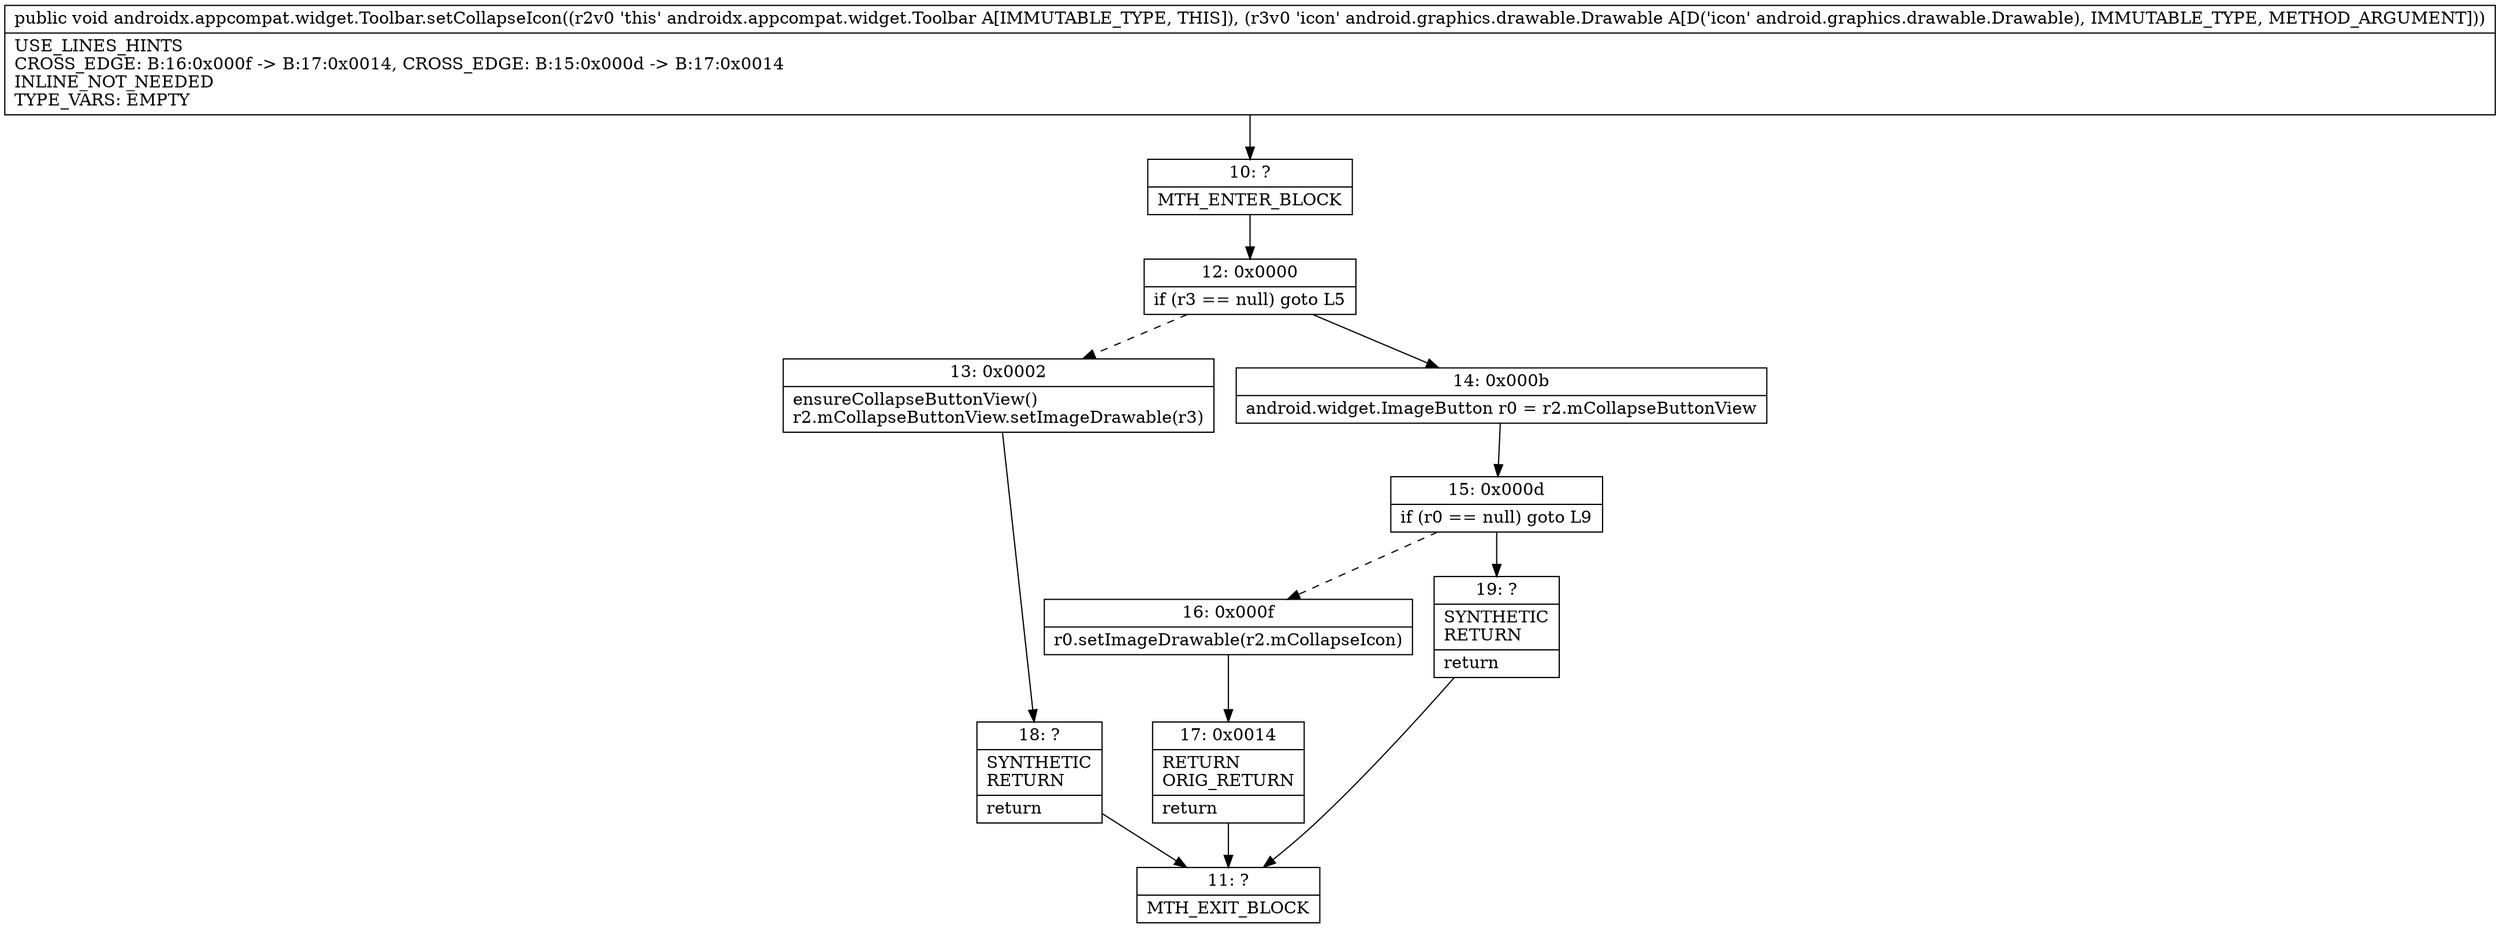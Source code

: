 digraph "CFG forandroidx.appcompat.widget.Toolbar.setCollapseIcon(Landroid\/graphics\/drawable\/Drawable;)V" {
Node_10 [shape=record,label="{10\:\ ?|MTH_ENTER_BLOCK\l}"];
Node_12 [shape=record,label="{12\:\ 0x0000|if (r3 == null) goto L5\l}"];
Node_13 [shape=record,label="{13\:\ 0x0002|ensureCollapseButtonView()\lr2.mCollapseButtonView.setImageDrawable(r3)\l}"];
Node_18 [shape=record,label="{18\:\ ?|SYNTHETIC\lRETURN\l|return\l}"];
Node_11 [shape=record,label="{11\:\ ?|MTH_EXIT_BLOCK\l}"];
Node_14 [shape=record,label="{14\:\ 0x000b|android.widget.ImageButton r0 = r2.mCollapseButtonView\l}"];
Node_15 [shape=record,label="{15\:\ 0x000d|if (r0 == null) goto L9\l}"];
Node_16 [shape=record,label="{16\:\ 0x000f|r0.setImageDrawable(r2.mCollapseIcon)\l}"];
Node_17 [shape=record,label="{17\:\ 0x0014|RETURN\lORIG_RETURN\l|return\l}"];
Node_19 [shape=record,label="{19\:\ ?|SYNTHETIC\lRETURN\l|return\l}"];
MethodNode[shape=record,label="{public void androidx.appcompat.widget.Toolbar.setCollapseIcon((r2v0 'this' androidx.appcompat.widget.Toolbar A[IMMUTABLE_TYPE, THIS]), (r3v0 'icon' android.graphics.drawable.Drawable A[D('icon' android.graphics.drawable.Drawable), IMMUTABLE_TYPE, METHOD_ARGUMENT]))  | USE_LINES_HINTS\lCROSS_EDGE: B:16:0x000f \-\> B:17:0x0014, CROSS_EDGE: B:15:0x000d \-\> B:17:0x0014\lINLINE_NOT_NEEDED\lTYPE_VARS: EMPTY\l}"];
MethodNode -> Node_10;Node_10 -> Node_12;
Node_12 -> Node_13[style=dashed];
Node_12 -> Node_14;
Node_13 -> Node_18;
Node_18 -> Node_11;
Node_14 -> Node_15;
Node_15 -> Node_16[style=dashed];
Node_15 -> Node_19;
Node_16 -> Node_17;
Node_17 -> Node_11;
Node_19 -> Node_11;
}

